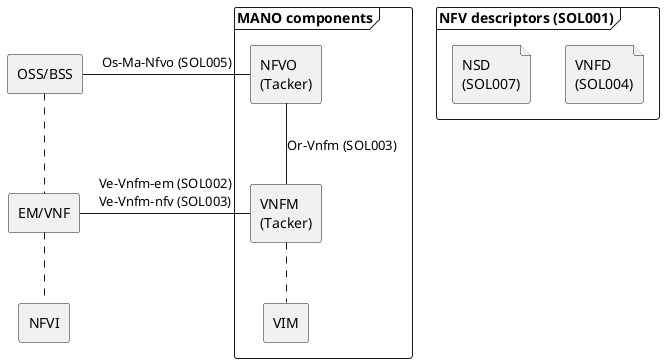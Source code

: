 @startuml

'# Components
agent "OSS/BSS" as oss
agent "EM/VNF" as vnf
agent NFVI as nfvi

frame "MANO components" {
    agent "NFVO\n(Tacker)" as nfvo
    agent "VNFM\n(Tacker)" as vnfm
    agent VIM as vim
}

agent "NFVO\n(Tacker)" as nfvo
agent "VNFM\n(Tacker)" as vnfm
agent VIM as vim

frame "NFV descriptors (SOL001)" {
    file "VNFD\n(SOL004)" as vnfd
    file "NSD\n(SOL007)" as nsd
}

'# vnfd -[hidden]- nsd

'# Relationships
oss .down. vnf
vnf .down. nfvi

nfvo -down- vnfm : Or-Vnfm (SOL003)
vnfm .down. vim

oss -right- nfvo : Os-Ma-Nfvo (SOL005)
vnf -right- vnfm : Ve-Vnfm-em (SOL002)\nVe-Vnfm-nfv (SOL003)

@enduml